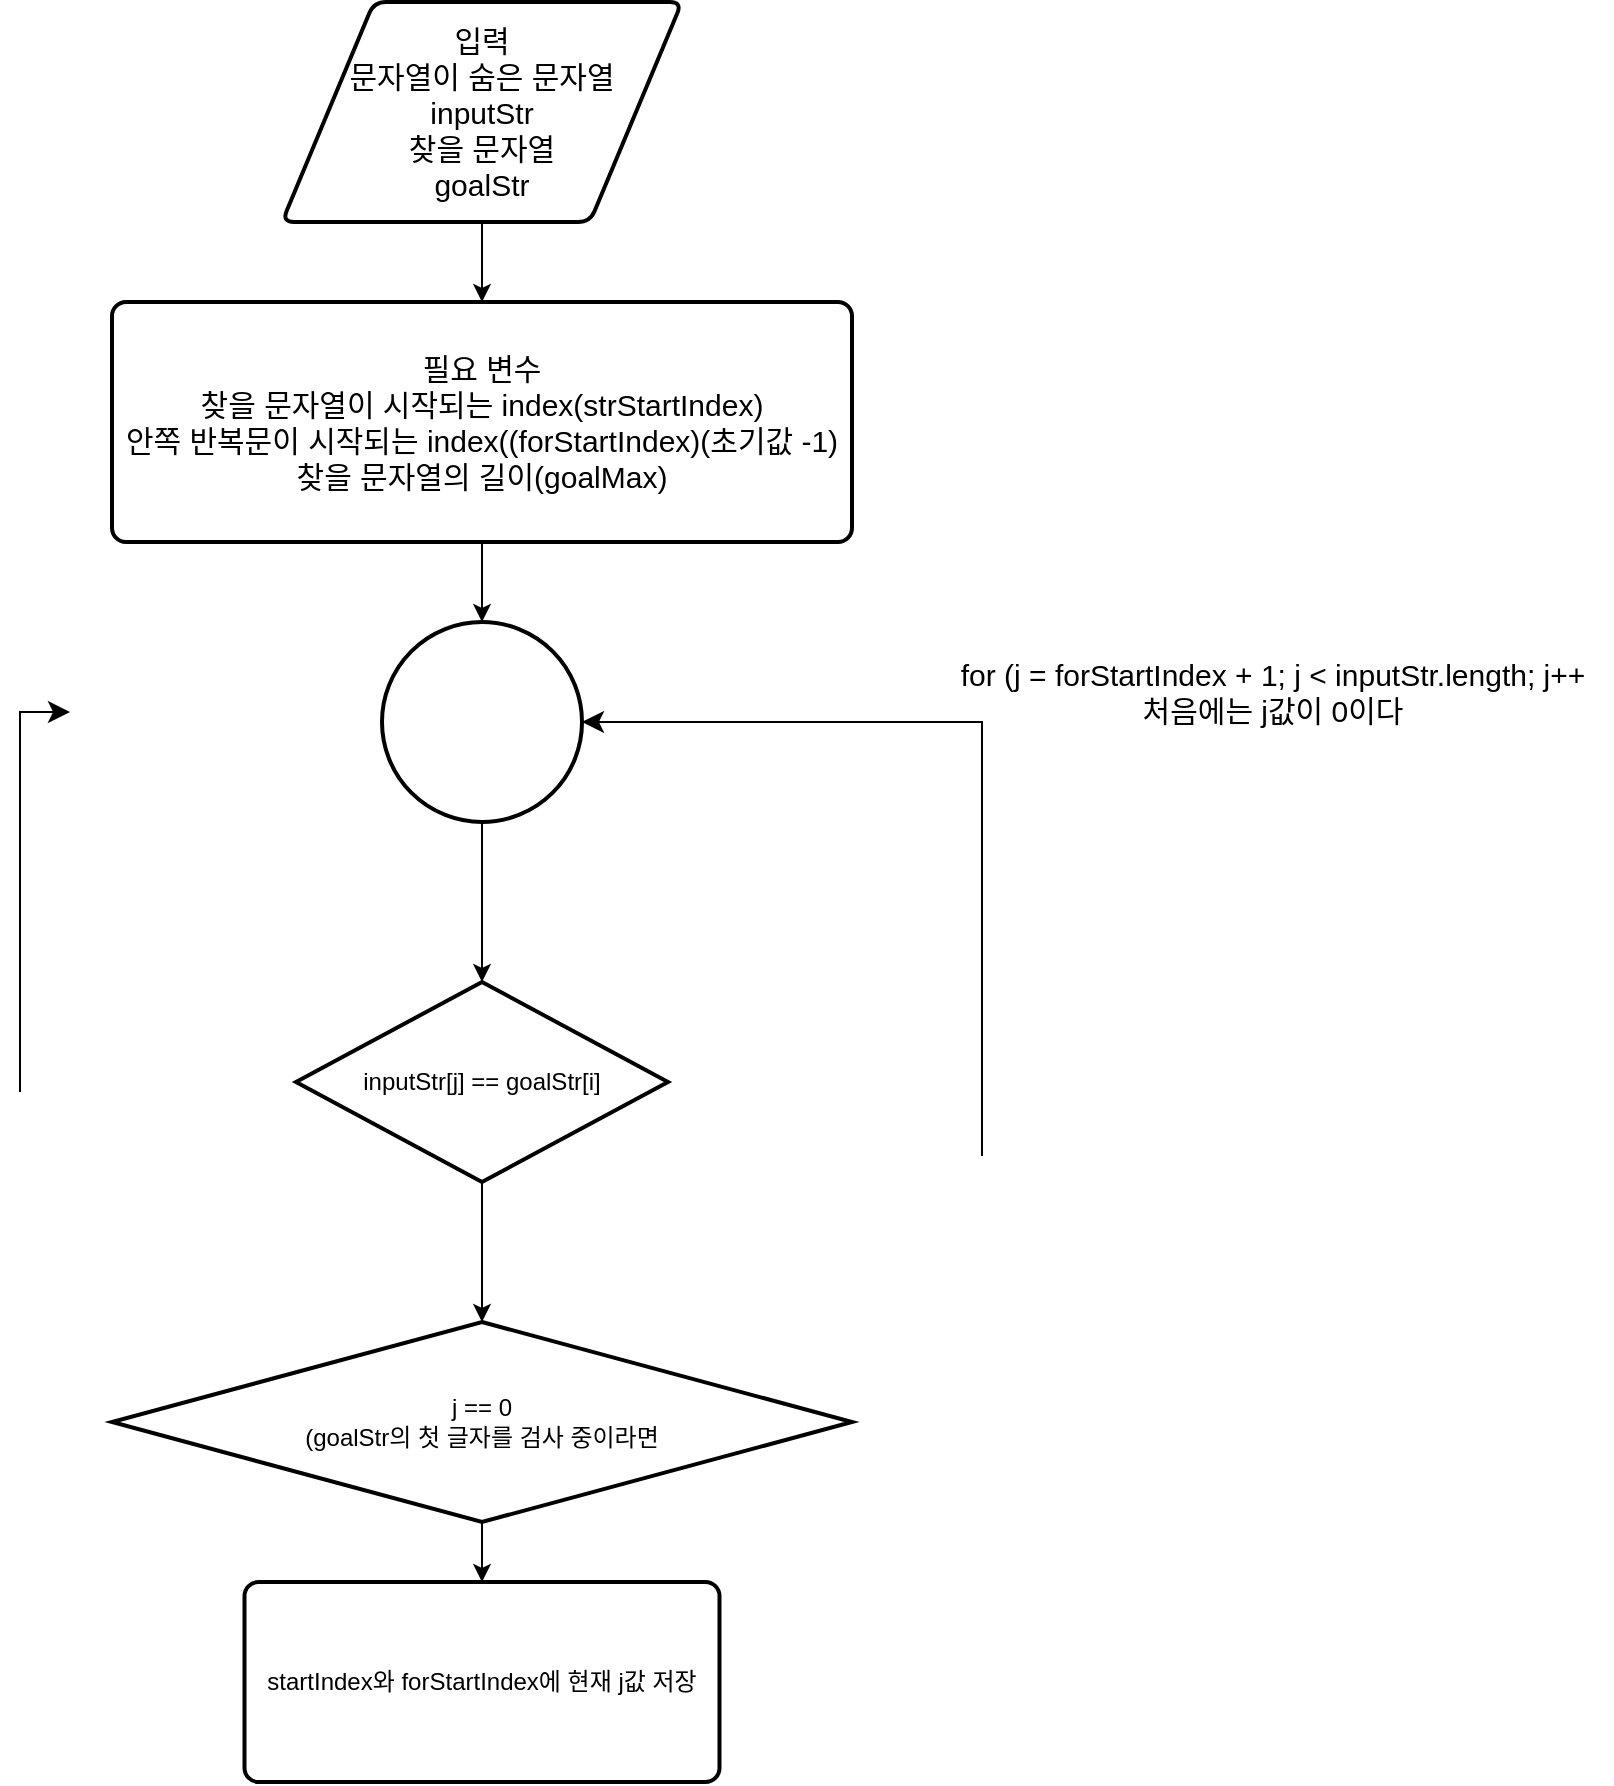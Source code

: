 <mxfile version="24.2.1" type="device">
  <diagram name="페이지-1" id="WAVYN6tyCkgmUKeYGm6C">
    <mxGraphModel dx="2227" dy="1865" grid="1" gridSize="10" guides="1" tooltips="1" connect="1" arrows="1" fold="1" page="1" pageScale="1" pageWidth="827" pageHeight="1169" math="0" shadow="0">
      <root>
        <mxCell id="0" />
        <mxCell id="1" parent="0" />
        <mxCell id="C_Q5_pJYa2roq9P-i48x-3" style="edgeStyle=orthogonalEdgeStyle;rounded=0;orthogonalLoop=1;jettySize=auto;html=1;fontSize=15;" edge="1" parent="1" source="C_Q5_pJYa2roq9P-i48x-1" target="C_Q5_pJYa2roq9P-i48x-2">
          <mxGeometry relative="1" as="geometry" />
        </mxCell>
        <mxCell id="C_Q5_pJYa2roq9P-i48x-1" value="&lt;font style=&quot;font-size: 15px;&quot;&gt;입력&lt;/font&gt;&lt;div style=&quot;font-size: 15px;&quot;&gt;&lt;font style=&quot;font-size: 15px;&quot;&gt;문자열이 숨은 문자열&lt;/font&gt;&lt;/div&gt;&lt;div style=&quot;font-size: 15px;&quot;&gt;&lt;font style=&quot;font-size: 15px;&quot;&gt;inputStr&lt;/font&gt;&lt;/div&gt;&lt;div style=&quot;font-size: 15px;&quot;&gt;&lt;font style=&quot;font-size: 15px;&quot;&gt;찾을 문자열&lt;/font&gt;&lt;/div&gt;&lt;div style=&quot;font-size: 15px;&quot;&gt;&lt;font style=&quot;font-size: 15px;&quot;&gt;goalSt&lt;/font&gt;r&lt;/div&gt;" style="shape=parallelogram;html=1;strokeWidth=2;perimeter=parallelogramPerimeter;whiteSpace=wrap;rounded=1;arcSize=12;size=0.23;fontSize=15;" vertex="1" parent="1">
          <mxGeometry x="-15" y="-90" width="200" height="110" as="geometry" />
        </mxCell>
        <mxCell id="C_Q5_pJYa2roq9P-i48x-2" value="&lt;font style=&quot;font-size: 15px;&quot;&gt;필요 변수&lt;/font&gt;&lt;div style=&quot;font-size: 15px;&quot;&gt;&lt;font style=&quot;font-size: 15px;&quot;&gt;찾을 문자열이 시작되는 index(strStartIndex)&lt;/font&gt;&lt;/div&gt;&lt;div style=&quot;font-size: 15px;&quot;&gt;&lt;font style=&quot;font-size: 15px;&quot;&gt;안쪽 반복문이 시작되는 index((forStartIndex)(초기값 -1)&lt;/font&gt;&lt;/div&gt;&lt;div style=&quot;font-size: 15px;&quot;&gt;&lt;font style=&quot;font-size: 15px;&quot;&gt;찾을 문자열의 길이(goalMax)&lt;/font&gt;&lt;/div&gt;" style="rounded=1;whiteSpace=wrap;html=1;absoluteArcSize=1;arcSize=14;strokeWidth=2;fontSize=15;" vertex="1" parent="1">
          <mxGeometry x="-100" y="60" width="370" height="120" as="geometry" />
        </mxCell>
        <mxCell id="C_Q5_pJYa2roq9P-i48x-9" style="edgeStyle=orthogonalEdgeStyle;rounded=0;orthogonalLoop=1;jettySize=auto;html=1;exitX=0.5;exitY=1;exitDx=0;exitDy=0;exitPerimeter=0;fontSize=15;entryX=0.5;entryY=0;entryDx=0;entryDy=0;entryPerimeter=0;" edge="1" parent="1" source="C_Q5_pJYa2roq9P-i48x-4" target="C_Q5_pJYa2roq9P-i48x-12">
          <mxGeometry relative="1" as="geometry">
            <mxPoint x="85" y="370" as="targetPoint" />
            <Array as="points">
              <mxPoint x="85" y="360" />
              <mxPoint x="85" y="360" />
            </Array>
          </mxGeometry>
        </mxCell>
        <mxCell id="C_Q5_pJYa2roq9P-i48x-4" value="" style="strokeWidth=2;html=1;shape=mxgraph.flowchart.start_2;whiteSpace=wrap;fontSize=15;" vertex="1" parent="1">
          <mxGeometry x="35" y="220" width="100" height="100" as="geometry" />
        </mxCell>
        <mxCell id="C_Q5_pJYa2roq9P-i48x-5" style="edgeStyle=orthogonalEdgeStyle;rounded=0;orthogonalLoop=1;jettySize=auto;html=1;entryX=0.5;entryY=0;entryDx=0;entryDy=0;entryPerimeter=0;fontSize=15;" edge="1" parent="1" source="C_Q5_pJYa2roq9P-i48x-2" target="C_Q5_pJYa2roq9P-i48x-4">
          <mxGeometry relative="1" as="geometry" />
        </mxCell>
        <mxCell id="C_Q5_pJYa2roq9P-i48x-6" value="" style="edgeStyle=elbowEdgeStyle;elbow=horizontal;endArrow=classic;html=1;curved=0;rounded=0;endSize=8;startSize=8;fontSize=15;" edge="1" parent="1">
          <mxGeometry width="50" height="50" relative="1" as="geometry">
            <mxPoint x="-146" y="455" as="sourcePoint" />
            <mxPoint x="-121" y="265" as="targetPoint" />
            <Array as="points">
              <mxPoint x="-146" y="325" />
            </Array>
          </mxGeometry>
        </mxCell>
        <mxCell id="C_Q5_pJYa2roq9P-i48x-12" value="inputStr[j] == goalStr[i]" style="strokeWidth=2;html=1;shape=mxgraph.flowchart.decision;whiteSpace=wrap;" vertex="1" parent="1">
          <mxGeometry x="-8" y="400" width="186" height="100" as="geometry" />
        </mxCell>
        <mxCell id="C_Q5_pJYa2roq9P-i48x-18" value="" style="group" vertex="1" connectable="0" parent="1">
          <mxGeometry x="310" y="230" width="340" height="257" as="geometry" />
        </mxCell>
        <mxCell id="C_Q5_pJYa2roq9P-i48x-10" value="&lt;font style=&quot;font-size: 15px;&quot;&gt;for (j = forStartIndex + 1; j &amp;lt; inputStr.length; j++&lt;/font&gt;&lt;div&gt;&lt;span style=&quot;font-size: 15px;&quot;&gt;처음에는 j값이 0이다&lt;/span&gt;&lt;/div&gt;" style="text;html=1;align=center;verticalAlign=middle;resizable=0;points=[];autosize=1;strokeColor=none;fillColor=none;" vertex="1" parent="C_Q5_pJYa2roq9P-i48x-18">
          <mxGeometry width="340" height="50" as="geometry" />
        </mxCell>
        <mxCell id="C_Q5_pJYa2roq9P-i48x-7" value="" style="edgeStyle=elbowEdgeStyle;elbow=horizontal;endArrow=classic;html=1;curved=0;rounded=0;endSize=8;startSize=8;fontSize=15;entryX=1;entryY=0.5;entryDx=0;entryDy=0;entryPerimeter=0;" edge="1" parent="C_Q5_pJYa2roq9P-i48x-18" target="C_Q5_pJYa2roq9P-i48x-4">
          <mxGeometry width="50" height="50" relative="1" as="geometry">
            <mxPoint x="25" y="257" as="sourcePoint" />
            <mxPoint y="67" as="targetPoint" />
            <Array as="points">
              <mxPoint x="25" y="127" />
            </Array>
          </mxGeometry>
        </mxCell>
        <mxCell id="C_Q5_pJYa2roq9P-i48x-22" style="edgeStyle=orthogonalEdgeStyle;rounded=0;orthogonalLoop=1;jettySize=auto;html=1;entryX=0.5;entryY=0;entryDx=0;entryDy=0;" edge="1" parent="1" source="C_Q5_pJYa2roq9P-i48x-19" target="C_Q5_pJYa2roq9P-i48x-21">
          <mxGeometry relative="1" as="geometry" />
        </mxCell>
        <mxCell id="C_Q5_pJYa2roq9P-i48x-19" value="j == 0&lt;div&gt;(goalStr의 첫 글자를 검사 중이라면&lt;/div&gt;" style="strokeWidth=2;html=1;shape=mxgraph.flowchart.decision;whiteSpace=wrap;" vertex="1" parent="1">
          <mxGeometry x="-100" y="570" width="370" height="100" as="geometry" />
        </mxCell>
        <mxCell id="C_Q5_pJYa2roq9P-i48x-20" style="edgeStyle=orthogonalEdgeStyle;rounded=0;orthogonalLoop=1;jettySize=auto;html=1;exitX=0.5;exitY=1;exitDx=0;exitDy=0;exitPerimeter=0;entryX=0.5;entryY=0;entryDx=0;entryDy=0;entryPerimeter=0;" edge="1" parent="1" source="C_Q5_pJYa2roq9P-i48x-12" target="C_Q5_pJYa2roq9P-i48x-19">
          <mxGeometry relative="1" as="geometry" />
        </mxCell>
        <mxCell id="C_Q5_pJYa2roq9P-i48x-21" value="startIndex와 forStartIndex에 현재 j값 저장" style="rounded=1;whiteSpace=wrap;html=1;absoluteArcSize=1;arcSize=14;strokeWidth=2;" vertex="1" parent="1">
          <mxGeometry x="-33.75" y="700" width="237.5" height="100" as="geometry" />
        </mxCell>
      </root>
    </mxGraphModel>
  </diagram>
</mxfile>
